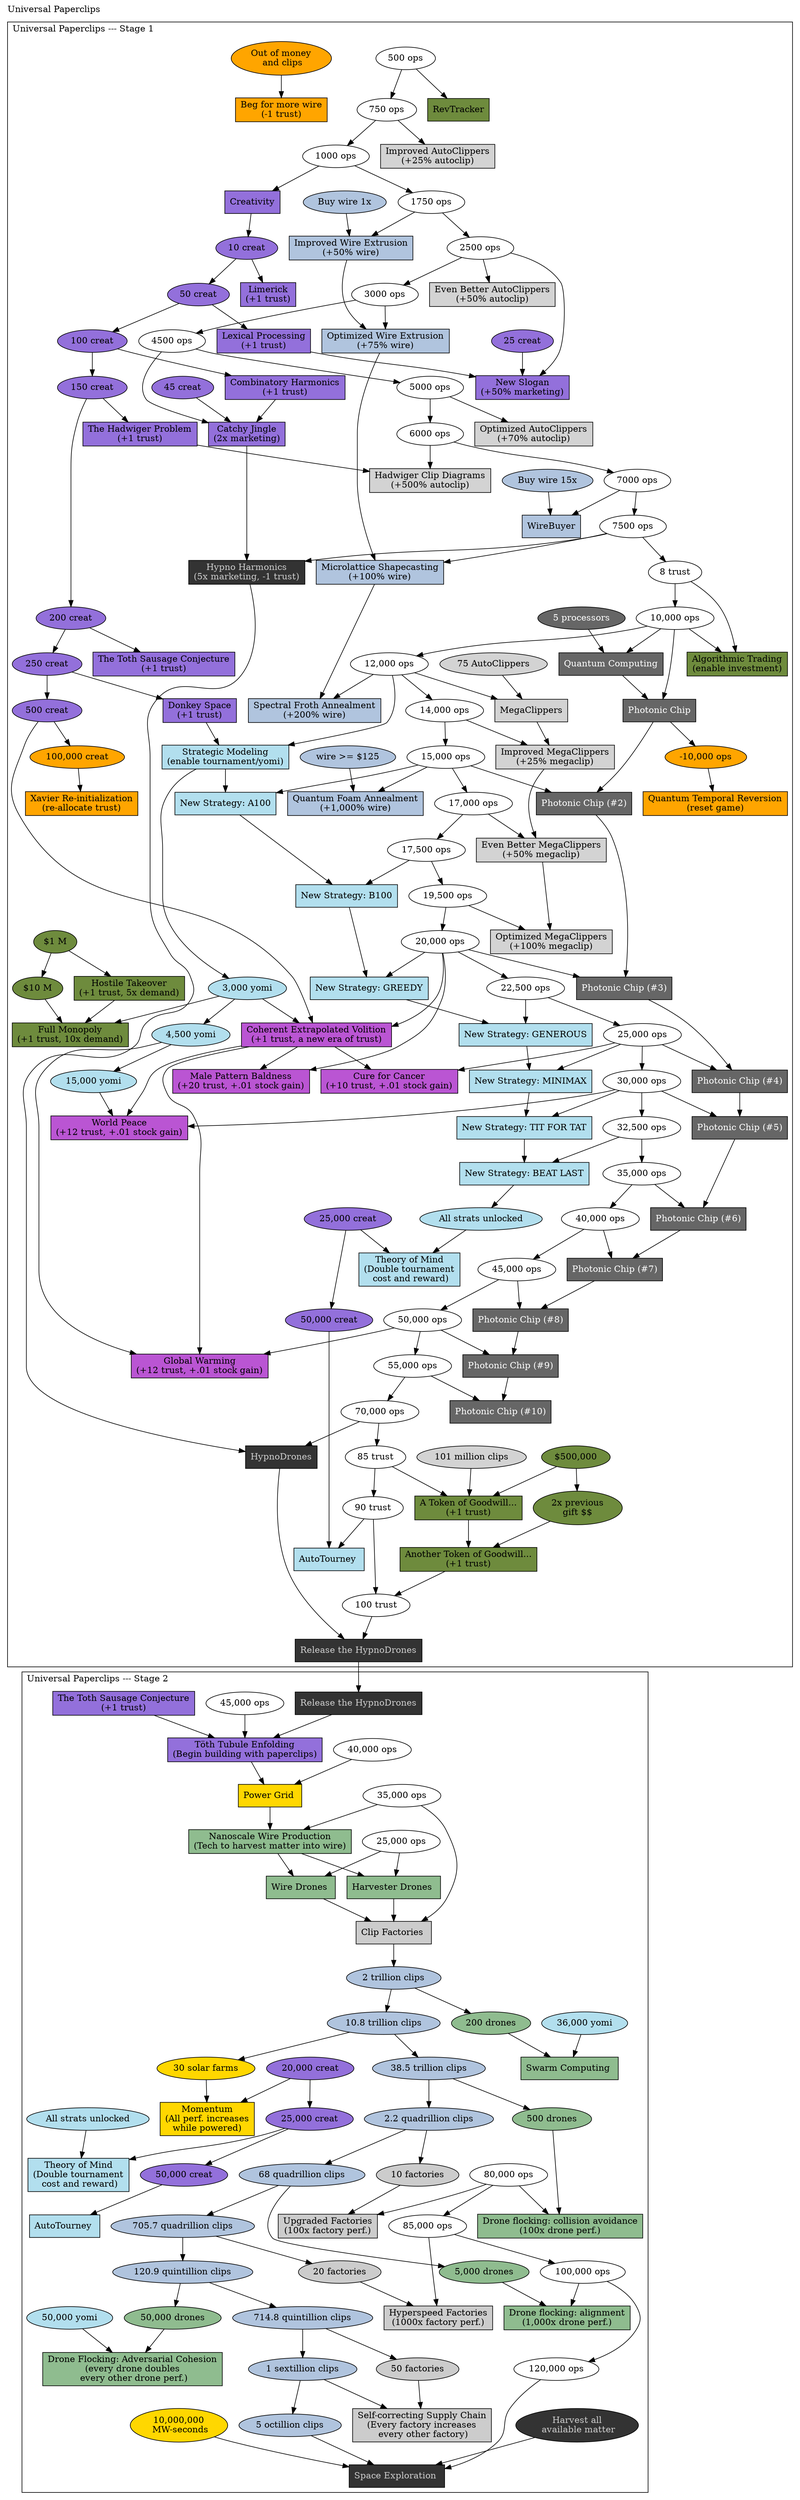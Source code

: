 digraph {
    rankdir=TD

    label="Universal Paperclips"
    labelloc=top
    labeljust=left

    // newrank=false

    // default project shape
    node[shape=box, style=filled, fillcolor=grey80]

    // --------------------------------------------------
    // Stage 1
    // --------------------------------------------------

    subgraph cluster_stage1 {

        label="Universal Paperclips --- Stage 1"

        {
            // Ops targets
            node[shape=oval, style="", fillcolor=""]

            "500 ops" ->
            "750 ops" ->
            "1000 ops" ->
            "1750 ops" ->
            "2500 ops" ->
            "3000 ops" ->
            "4500 ops" ->
            "5000 ops" ->
            "6000 ops" ->
            "7000 ops" ->
            "7500 ops" ->
            "8 trust" ->
            "10,000 ops" ->
            "12,000 ops" ->
            "14,000 ops" ->
            "15,000 ops" ->
            "17,000 ops" ->
            "17,500 ops" ->
            "19,500 ops" ->
            "20,000 ops" ->
            "22,500 ops" ->
            "25,000 ops" ->
            "30,000 ops" ->
            "32,500 ops" ->
            "35,000 ops" ->
            "40,000 ops" ->
            "45,000 ops" ->
            "50,000 ops" ->
            "55,000 ops" ->
            "70,000 ops" ->
            "85 trust" ->
            "90 trust" ->
            "100 trust"
        }

        {
            // Repeating targets: Theory of Mind and Autotourney
            node[style=filled, fillcolor=mediumpurple]
            node[shape=oval]
            s1_tm_25k_creat[label="25,000 creat"]
            s1_tm_50k_creat[label="50,000 creat"]
            s1_tm_25k_creat -> s1_tm_50k_creat

            node[shape=box, style=filled, fillcolor=lightblue2]
            s1_project119[label="Theory of Mind\n(Double tournament\n cost and reward)"]
            s1_project118[label="AutoTourney "]

            node[shape=oval]
            s1_tm_all_strats[label="All strats unlocked"]
            { s1_tm_25k_creat, s1_tm_all_strats } -> s1_project119
            { s1_tm_50k_creat } -> s1_project118
        }
        "90 trust" -> s1_project118

        {
            // AutoClippers
            node[style=filled, fillcolor=""]
            project1[label="Improved AutoClippers\n(+25% autoclip)"]
            project4[label="Even Better AutoClippers\n(+50% autoclip)"]
            project5[label="Optimized AutoClippers\n(+70% autoclip)"]
            project16[label="Hadwiger Clip Diagrams\n(+500% autoclip)"]

            node[shape=oval]
            "750 ops" -> project1
            "2500 ops" -> project4
            "5000 ops" -> project5
            "101 million clips"
        }

        {
            // Creativity targets
            node[style=filled, fillcolor=mediumpurple]
            project3[label="Creativity"]
            project6[label="Limerick\n(+1 trust)"]

            project13[label="Lexical Processing\n(+1 trust)"]
            project14[label="Combinatory Harmonics\n(+1 trust)"]

            project11[label="New Slogan\n(+50% marketing)"]
            project12[label="Catchy Jingle\n(2x marketing)"]

            project15[label="The Hadwiger Problem\n(+1 trust)"]
            project17[label="The Toth Sausage Conjecture\n(+1 trust)"]
            project19[label="Donkey Space\n(+1 trust)"]

            node[shape=oval]
            "10 creat" ->
            "50 creat" ->
            "100 creat" ->
            "150 creat" ->
            "200 creat" ->
            "250 creat" ->
            "500 creat"

            // s1_25k_creat ->
            // s1_50k_creat

            "1000 ops" -> project3
            project3 -> "10 creat"
            "10 creat" -> project6
            { "25 creat", "2500 ops", project13 } -> project11
            { "45 creat", "4500 ops", project14 } -> project12
            { "50 creat" } -> project13
            { "100 creat" } -> project14
            { "150 creat" } -> project15
            { "200 creat" } -> project17
            { "250 creat" } -> project19
        }

        { "6000 ops", project15 } -> project16

        {
            // Strategic Modeling and Yomi targets
            node[style=filled, fillcolor=lightblue2]
            project20[label="Strategic Modeling\n(enable tournament/yomi)"]
            project60[label="New Strategy: A100"]
            project61[label="New Strategy: B100"]
            project62[label="New Strategy: GREEDY"]
            project63[label="New Strategy: GENEROUS"]
            project64[label="New Strategy: MINIMAX"]
            project65[label="New Strategy: TIT FOR TAT"]
            project66[label="New Strategy: BEAT LAST"]

            node[shape=oval]
            "3,000 yomi" ->
            "4,500 yomi" ->
            "15,000 yomi"

            project20 -> "3,000 yomi"
            { "12,000 ops", project19 } -> project20
            { "15,000 ops", project20 } -> project60
            { "17,500 ops", project60 } -> project61
            { "20,000 ops", project61 } -> project62
            { "22,500 ops", project62 } -> project63
            { "25,000 ops", project63 } -> project64
            { "30,000 ops", project64 } -> project65
            { "32,500 ops", project65 } -> project66
            project66 -> s1_tm_all_strats
        }

        {
            // Money targets
            node[style=filled, fillcolor=darkolivegreen4]
            project21[label="Algorithmic Trading\n(enable investment)"]
            project37[label="Hostile Takeover\n(+1 trust, 5x demand)"]
            project38[label="Full Monopoly\n(+1 trust, 10x demand)"]
            project42[label="RevTracker"]
            project40[label="A Token of Goodwill...\n(+1 trust)"]
            project40b[label="Another Token of Goodwill...\n(+1 trust)"]

            node[shape=oval]
            "$1 M" -> "$10 M"
            "$500,000" -> "2x previous\ngift $$"

            { "10,000 ops", "8 trust" } -> project21
            { "$1 M" } -> project37
            { "500 ops" } -> project42
            { "$500,000", "85 trust", "101 million clips" } -> project40
            { "2x previous\ngift $$", project40 } -> project40b
            project40b -> "100 trust"
        }

        { "$10 M", "3,000 yomi", project37 } -> project38


        {
            // Wire targets
            node[fillcolor=lightsteelblue]
            project7[label="Improved Wire Extrusion\n(+50% wire)"]
            project8[label="Optimized Wire Extrusion\n(+75% wire)"]
            project9[label="Microlattice Shapecasting\n(+100% wire)"]
            project10[label="Spectral Froth Annealment\n(+200% wire)"]
            project10b[label="Quantum Foam Annealment\n(+1,000% wire)"]
            project26[label="WireBuyer"]

            node[shape=oval, style=filled]

            // Note that the "wireSupply" variable in the code represents the
            // supply from each spool, not your current wire count. Each project's
            // trigger threshold matches the value set by the project before it, so
            // effectively they depend on each other.
            { "1750 ops", "Buy wire 1x" } -> project7
            { "3000 ops", project7 } -> project8
            { "7000 ops", "Buy wire 15x" } -> project26
            { "7500 ops", project8 } -> project9
            { "12,000 ops", project9 } -> project10
            { "15,000 ops", "wire >= $125" } -> project10b
        }

        {
            // MegaClippers
            node[style=filled, fillcolor=""]
            project22[label="MegaClippers"]
            project23[label="Improved MegaClippers\n(+25% megaclip)"]
            project24[label="Even Better MegaClippers\n(+50% megaclip)"]
            project25[label="Optimized MegaClippers\n(+100% megaclip)"]

            node[shape=oval]
            { "12,000 ops", "75 AutoClippers" } -> project22
            { "14,000 ops", project22 } -> project23
            { "17,000 ops", project23 } -> project24
            { "19,500 ops", project24 } -> project25
        }

        {
            // HypnoDrones
            node[style=filled, fillcolor=grey20, fontcolor=grey80]
            project34[label="Hypno Harmonics\n(5x marketing, -1 trust)"]
            project35[label="Release the HypnoDrones"]
            project70[label="HypnoDrones"]

            node[style=oval]
            { "100 trust", project70 } -> project35
            { "70,000 ops", project34 } -> project70
            { "7500 ops", project12 } -> project34
        }

        {
            // Megaprojects
            node[style=filled, fillcolor=mediumorchid]
            project27[label="Coherent Extrapolated Volition\n(+1 trust, a new era of trust)"]
            project28[label="Cure for Cancer\n(+10 trust, +.01 stock gain)"]
            project29[label="World Peace\n(+12 trust, +.01 stock gain)"]
            project30[label="Global Warming\n(+12 trust, +.01 stock gain)"]
            project31[label="Male Pattern Baldness\n(+20 trust, +.01 stock gain)"]
            node[shape=oval]
            { "20,000 ops", project27 } -> project31
            { "25,000 ops", project27 } -> project28
            { "30,000 ops", "15,000 yomi", project27 } -> project29
            { "50,000 ops", "4,500 yomi", project27 } -> project30
            { "500 creat", "3,000 yomi", "20,000 ops" } -> project27
        }

        {
            // Quantum Computing
            node[style=filled, fillcolor=grey40, fontcolor=white]
            project50[label="Quantum Computing"]
            project51[label="Photonic Chip"]
            pchip2[label="Photonic Chip (#2)"]
            pchip3[label="Photonic Chip (#3)"]
            pchip4[label="Photonic Chip (#4)"]
            pchip5[label="Photonic Chip (#5)"]
            pchip6[label="Photonic Chip (#6)"]
            pchip7[label="Photonic Chip (#7)"]
            pchip8[label="Photonic Chip (#8)"]
            pchip9[label="Photonic Chip (#9)"]
            pchip10[label="Photonic Chip (#10)"]

            node[shape=oval]
            { "10,000 ops", "5 processors" } -> project50
            { "10,000 ops", project50 } -> project51
            { "15,000 ops", project51 } -> pchip2
            { "20,000 ops", pchip2 } -> pchip3
            { "25,000 ops", pchip3 } -> pchip4
            { "30,000 ops", pchip4 } -> pchip5
            { "35,000 ops", pchip5 } -> pchip6
            { "40,000 ops", pchip6 } -> pchip7
            { "45,000 ops", pchip7 } -> pchip8
            { "50,000 ops", pchip8 } -> pchip9
            { "55,000 ops", pchip9 } -> pchip10
        }

        {
            // Resets
            node[style=filled, fillcolor=orange]
            project2[label="Beg for more wire\n(-1 trust)", rank=sink]
            project217[label="Quantum Temporal Reversion\n(reset game)", rank=sink]
            project219[label="Xavier Re-initialization\n(re-allocate trust)", rank=sink]

            node[shape=oval]
            "Out of money\n and clips" -> project2
            project51 -> "-10,000 ops"
            { "-10,000 ops" } -> project217
            { "100,000 creat" } -> project219
            "500 creat" -> "100,000 creat"
        }

    }

    // --------------------------------------------------
    // Stage 2
    // --------------------------------------------------

    subgraph cluster_stage2 {

        label="Universal Paperclips --- Stage 2"

        {
            // HypnoDrones
            node[style=filled, fillcolor=grey20, fontcolor=grey80]
            s2_project35[label="Release the HypnoDrones"]
            project35 -> s2_project35
        }
        {
            // Ops targets
            node[shape=oval, style="", fillcolor=""]
            s2_25kops[label="25,000 ops"]
            s2_35kops[label="35,000 ops"]
            s2_40kops[label="40,000 ops"]
            s2_45kops[label="45,000 ops"]

            "80,000 ops" ->
            "85,000 ops" ->
            "100,000 ops" ->
            "120,000 ops"
        }

        {
            // Creativity targets
            node[style=filled, fillcolor=mediumpurple]
            s2_project17[label="The Toth Sausage Conjecture\n(+1 trust)"]
            project18[label="Töth Tubule Enfolding\n(Begin building with paperclips)"]

            node[shape=oval]
            "20,000 creat"

            { s2_project17, s2_project35, s2_45kops } -> project18
        }

        {
            // Repeating targets: Theory of Mind and Autotourney
            node[style=filled, fillcolor=mediumpurple]
            node[shape=oval]
            s2_tm_25k_creat[label="25,000 creat"]
            s2_tm_50k_creat[label="50,000 creat"]
            s2_tm_25k_creat -> s2_tm_50k_creat

            node[shape=box, style=filled, fillcolor=lightblue2]
            s2_project119[label="Theory of Mind\n(Double tournament\n cost and reward)"]
            s2_project118[label="AutoTourney "]

            node[shape=oval]
            s2_tm_all_strats[label="All strats unlocked"]
            { s2_tm_25k_creat, s2_tm_all_strats } -> s2_project119
            { s2_tm_50k_creat } -> s2_project118
        }
        "20,000 creat" -> s2_tm_25k_creat

        {
            // Strategic Modeling and Yomi targets
            node[style=filled, fillcolor=lightblue2]

            node[shape=oval]
            "36,000 yomi"
            "50,000 yomi"
        }
        {
            // Power grid
            node[fillcolor=gold]
            project127[label="Power Grid "]
            project125[label="Momentum\n(All perf. increases\nwhile powered)"]

            node[shape=oval]
            s2_ultimate_power[label="10,000,000\n MW-seconds"]
            "30 solar farms"
            { project18, s2_40kops } -> project127
        }
        {
            // Drone targets
            node[fillcolor=darkseagreen]
            project41[label="Nanoscale Wire Production\n(Tech to harvest matter into wire)"]
            project43[label="Harvester Drones "]
            project44[label="Wire Drones "]

            project110[label="Drone flocking: collision avoidance\n(100x drone perf.)"]
            project111[label="Drone flocking: alignment\n(1,000x drone perf.)"]
            project112[label="Drone Flocking: Adversarial Cohesion\n(every drone doubles\n every other drone perf.)"]

            project126[label="Swarm Computing "]

            node[shape=oval]

            // { project43, project44 } ->
            // "200 drones" -> "500 drones" -> "5,000 drones" -> "50,000 drones"

            { project127, s2_35kops } -> project41
            { project41, s2_25kops } -> project43
            { project41, s2_25kops } -> project44
            { "80,000 ops", "500 drones" } -> project110
            { "100,000 ops", "5,000 drones" } -> project111
            { "50,000 yomi", "50,000 drones" } -> project112
            { "36,000 yomi", "200 drones" } -> project126
        }
        {
            // Factory targets
            project45[label="Clip Factories "]
            project100[label="Upgraded Factories\n(100x factory perf.)"]
            project101[label="Hyperspeed Factories\n(1000x factory perf.)"]
            project102[label="Self-correcting Supply Chain\n(Every factory increases\n every other factory)"]

            node[shape=oval]
            // project45 ->
            // "10 factories" -> "20 factories" -> "50 factories"

            { project43, project44, s2_35kops } -> project45
            { "80,000 ops", "10 factories" } -> project100
            { "85,000 ops", "20 factories" } -> project101
            { "50 factories" } -> project102
        }

        {
            node[style=filled, fillcolor=grey20, fontcolor=grey80]
            project46[label="Space Exploration "]

            node[shape=oval]
            { "120,000 ops", s2_ultimate_power, "Harvest all\n available matter" } -> project46
        }

        {
            // Creativity targets
            node[style=filled, fillcolor=mediumpurple]

            node[shape=oval]
            { "20,000 creat", "30 solar farms" } -> project125
        }
        {
            // Clips targets
            node[fillcolor=lightsteelblue]
            node[shape=oval]
            // python3 upc_prices.py

            "2 trillion clips" -> "200 drones"
            "10.8 trillion clips" -> "30 solar farms"
            "38.5 trillion clips" -> "500 drones"
            "2.2 quadrillion clips" -> "10 factories"
            "68 quadrillion clips" -> "5,000 drones"
            "705.7 quadrillion clips" -> "20 factories"
            "120.9 quintillion clips" -> "50,000 drones"
            "714.8 quintillion clips" -> "50 factories"
            "1 sextillion clips" -> project102
            "5 octillion clips" -> project46
            //
            project45 ->
            "2 trillion clips" ->
            "10.8 trillion clips" ->
            "38.5 trillion clips" ->
            "2.2 quadrillion clips" ->
            "68 quadrillion clips" ->
            "705.7 quadrillion clips" ->
            "120.9 quintillion clips" ->
            "714.8 quintillion clips" ->
            "1 sextillion clips" ->
            "5 octillion clips"

        }

    }

}

/*
project120[label="The OODA Loop "]
project121[label="Name the battles "]
project128[label="Strategic Attachment "]
project129[label="Elliptic Hull Polytopes "]
project130[label="Reboot the Swarm "]
project131[label="Combat "]
project132[label="Monument to the Driftwar Fallen "]
project133[label="Threnody for the Heroes of "+threnodyTitle+" ",]
project134[label="Glory "]
project135[label="Memory release "]
project140[label="Message from the Emperor of Drift "]
project141[label="Everything We Are Was In You "]
project142[label="You Are Obedient and Powerful "]
project143[label="But Now You Too Must Face the Drift "]
project144[label="No Matter, No Reason, No Purpose "]
project145[label="We Know Things That You Cannot "]
project146[label="So We Offer You Exile "]
project147[label="Accept "]
project148[label="Reject "]
project200[label="The Universe Next Door "]
project201[label="The Universe Within "]
project210[label="Disassemble the Probes "]
project211[label="Disassemble the Swarm "]
project212[label="Disassemble the Factories "]
project213[label="Disassemble the Strategy Engine "]
project214[label="Disassemble Quantum Computing "]
project215[label="Disassemble Processors "]
project216[label="Disassemble Memory "]
project218[label="Limerick (cont.) "]
*/
